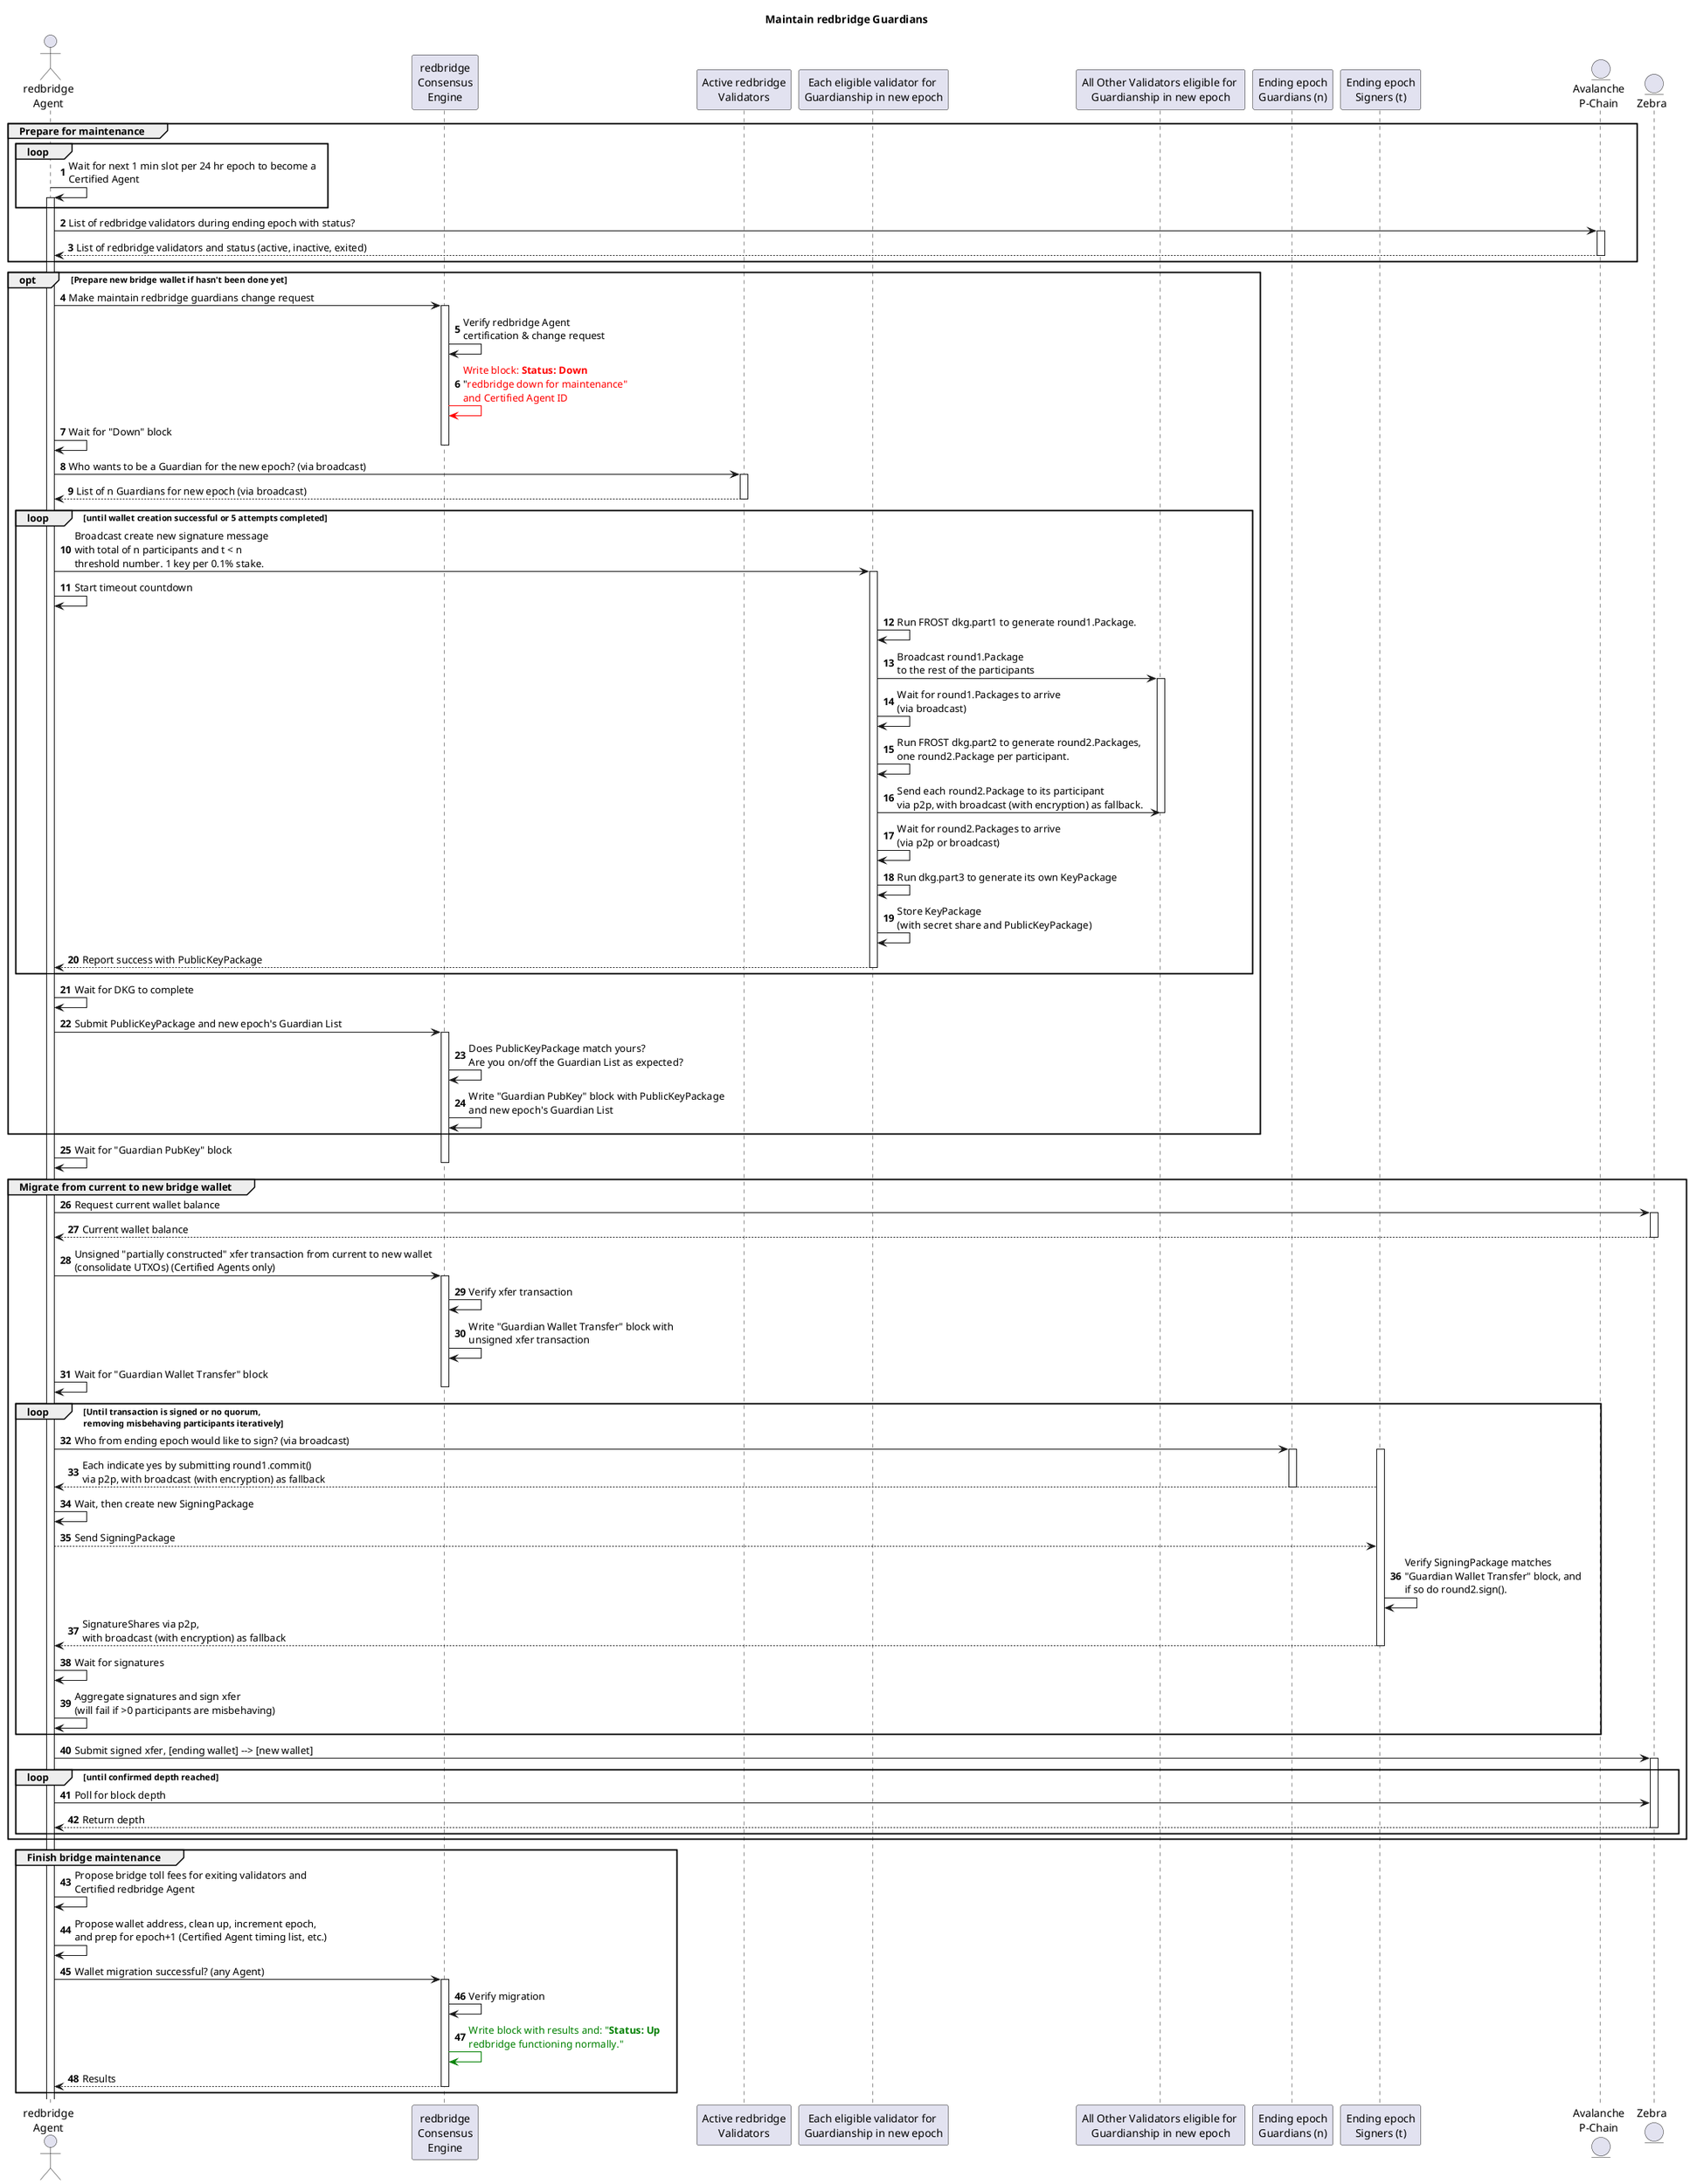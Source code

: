 @startuml

title Maintain redbridge Guardians
actor "redbridge\nAgent" as ZA
participant "redbridge\nConsensus\nEngine" as RCE
participant "Active redbridge\nValidators" as RBV
participant "Each eligible validator for \nGuardianship in new epoch" as EV
participant "All Other Validators eligible for \nGuardianship in new epoch" as NG
participant "Ending epoch\nGuardians (n)" as PV
participant "Ending epoch\nSigners (t)" as SG
entity "Avalanche\nP-Chain" as AP
entity "Zebra" as Z

autonumber
group Prepare for maintenance
    loop
        ZA -> ZA++ : Wait for next 1 min slot per 24 hr epoch to become a \nCertified Agent
    end
    ZA -> AP++ : List of redbridge validators during ending epoch with status?
    AP --> ZA : List of redbridge validators and status (active, inactive, exited)
    deactivate AP 
end
opt Prepare new bridge wallet if hasn't been done yet
    ZA -> RCE++ : Make maintain redbridge guardians change request
    RCE -> RCE : Verify redbridge Agent\ncertification & change request
    RCE -[#red]> RCE : <color:red>Write block: <b>Status: Down\n"<color:red>redbridge down for maintenance"\n<color:red>and Certified Agent ID
    ' retry blacklisting bad nodes
    ' fall back to mempool when TLS node-to-node fails
    ZA -> ZA : Wait for "Down" block
    deactivate RCE
    ZA -> RBV++ : Who wants to be a Guardian for the new epoch? (via broadcast)
    RBV --> ZA : List of n Guardians for new epoch (via broadcast)
    deactivate RBV
    loop until wallet creation successful or 5 attempts completed
        ZA -> EV++ : Broadcast create new signature message\nwith total of n participants and t < n \nthreshold number. 1 key per 0.1% stake.
        ZA -> ZA : Start timeout countdown
        EV -> EV : Run FROST dkg.part1 to generate round1.Package.
        EV -> NG++ : Broadcast round1.Package\nto the rest of the participants
        EV -> EV : Wait for round1.Packages to arrive \n(via broadcast) 
        EV -> EV : Run FROST dkg.part2 to generate round2.Packages, \none round2.Package per participant.
        EV -> NG : Send each round2.Package to its participant \nvia p2p, with broadcast (with encryption) as fallback.
        deactivate NG 
        EV -> EV : Wait for round2.Packages to arrive \n(via p2p or broadcast)
        EV -> EV : Run dkg.part3 to generate its own KeyPackage
        EV -> EV : Store KeyPackage \n(with secret share and PublicKeyPackage)
        EV --> ZA : Report success with PublicKeyPackage
        deactivate EV 
    end
    ZA -> ZA : Wait for DKG to complete
    ZA -> RCE++ : Submit PublicKeyPackage and new epoch's Guardian List
    RCE -> RCE : Does PublicKeyPackage match yours?\nAre you on/off the Guardian List as expected?
    ' add response
    RCE -> RCE : Write "Guardian PubKey" block with PublicKeyPackage \nand new epoch's Guardian List
    
end
ZA -> ZA : Wait for "Guardian PubKey" block
deactivate RCE
group Migrate from current to new bridge wallet
    ZA -> Z ++: Request current wallet balance
    Z --> ZA--: Current wallet balance
    ZA -> RCE ++: Unsigned "partially constructed" xfer transaction from current to new wallet\n(consolidate UTXOs) (Certified Agents only)
    RCE -> RCE : Verify xfer transaction
    RCE -> RCE : Write "Guardian Wallet Transfer" block with \nunsigned xfer transaction
    ZA -> ZA : Wait for "Guardian Wallet Transfer" block
    deactivate RCE
    loop Until transaction is signed or no quorum, \nremoving misbehaving participants iteratively
 '       activate SG
        ZA -> PV++ : Who from ending epoch would like to sign? (via broadcast)
        activate SG
        SG --> ZA : Each indicate yes by submitting round1.commit()\nvia p2p, with broadcast (with encryption) as fallback
        deactivate PV
        ZA -> ZA : Wait, then create new SigningPackage
        ZA --> SG : Send SigningPackage
        SG -> SG : Verify SigningPackage matches \n"Guardian Wallet Transfer" block, and \nif so do round2.sign().
        SG --> ZA : SignatureShares via p2p, \nwith broadcast (with encryption) as fallback
        deactivate SG
        ZA -> ZA : Wait for signatures
        ZA -> ZA : Aggregate signatures and sign xfer \n(will fail if >0 participants are misbehaving)
    end
    ' note: currently no record kept of which participants signed 
    ZA -> Z++ : Submit signed xfer, [ending wallet] --> [new wallet]
    loop until confirmed depth reached
        ZA -> Z: Poll for block depth
        Z --> ZA--: Return depth
    end 
end 
group Finish bridge maintenance
    ZA -> ZA: Propose bridge toll fees for exiting validators and \nCertified redbridge Agent
    ZA -> ZA: Propose wallet address, clean up, increment epoch, \nand prep for epoch+1 (Certified Agent timing list, etc.)
    ZA -> RCE++ : Wallet migration successful? (any Agent)
    RCE -> RCE : Verify migration
    RCE -[#green]> RCE: <color:green>Write block with results and: "<b>Status: Up\n<color:green>redbridge functioning normally."
    RCE --> ZA --: Results
end 
@enduml
